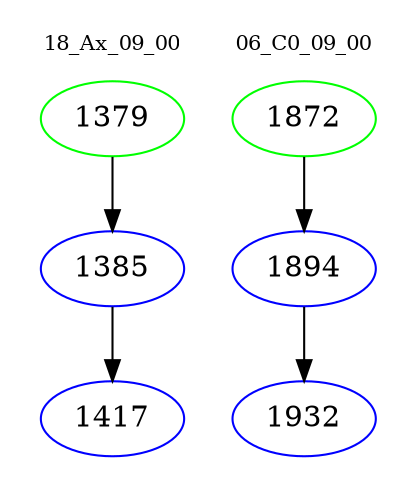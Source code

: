 digraph{
subgraph cluster_0 {
color = white
label = "18_Ax_09_00";
fontsize=10;
T0_1379 [label="1379", color="green"]
T0_1379 -> T0_1385 [color="black"]
T0_1385 [label="1385", color="blue"]
T0_1385 -> T0_1417 [color="black"]
T0_1417 [label="1417", color="blue"]
}
subgraph cluster_1 {
color = white
label = "06_C0_09_00";
fontsize=10;
T1_1872 [label="1872", color="green"]
T1_1872 -> T1_1894 [color="black"]
T1_1894 [label="1894", color="blue"]
T1_1894 -> T1_1932 [color="black"]
T1_1932 [label="1932", color="blue"]
}
}
